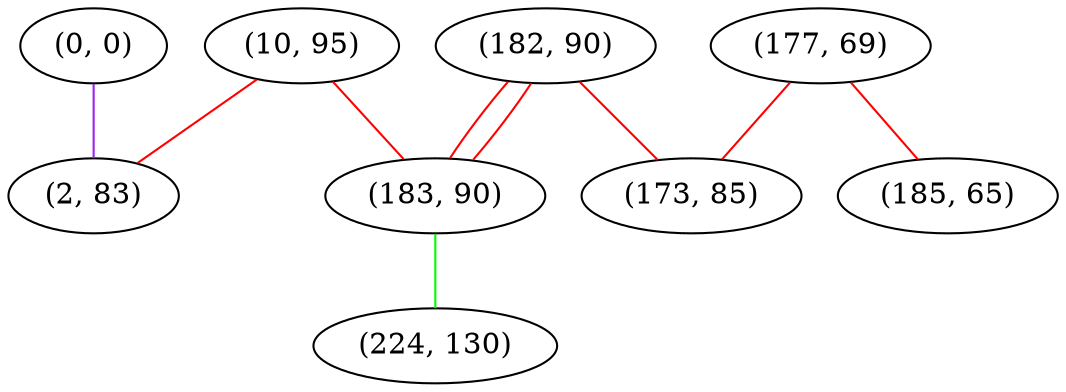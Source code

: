 graph "" {
"(10, 95)";
"(177, 69)";
"(0, 0)";
"(2, 83)";
"(182, 90)";
"(173, 85)";
"(185, 65)";
"(183, 90)";
"(224, 130)";
"(10, 95)" -- "(2, 83)"  [color=red, key=0, weight=1];
"(10, 95)" -- "(183, 90)"  [color=red, key=0, weight=1];
"(177, 69)" -- "(173, 85)"  [color=red, key=0, weight=1];
"(177, 69)" -- "(185, 65)"  [color=red, key=0, weight=1];
"(0, 0)" -- "(2, 83)"  [color=purple, key=0, weight=4];
"(182, 90)" -- "(173, 85)"  [color=red, key=0, weight=1];
"(182, 90)" -- "(183, 90)"  [color=red, key=0, weight=1];
"(182, 90)" -- "(183, 90)"  [color=red, key=1, weight=1];
"(183, 90)" -- "(224, 130)"  [color=green, key=0, weight=2];
}
